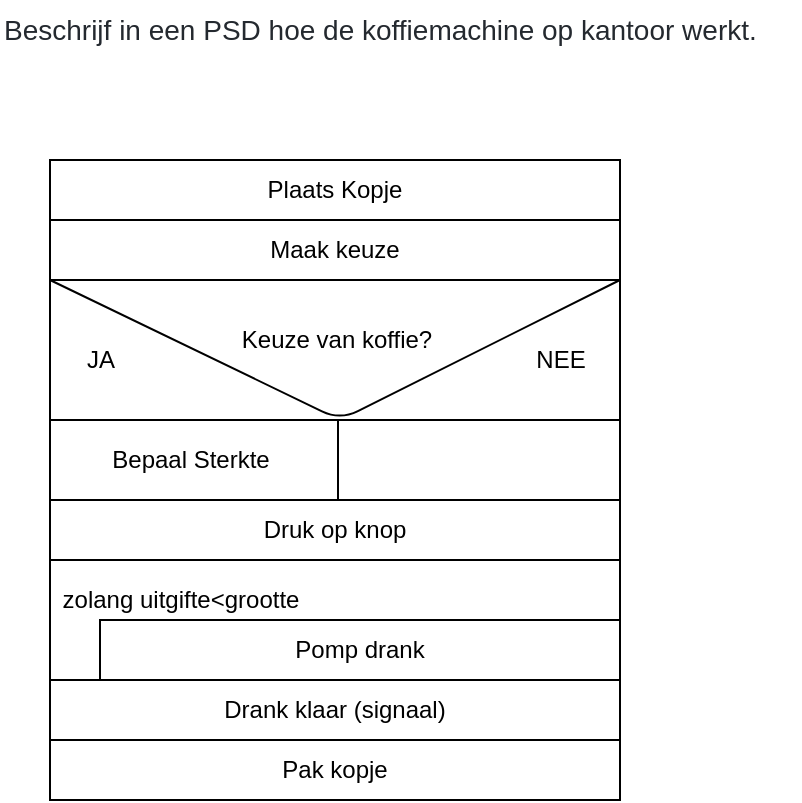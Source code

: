 <mxfile>
    <diagram id="V-x2229Jl7bQCSxkFEXL" name="Page-1">
        <mxGraphModel dx="668" dy="608" grid="1" gridSize="10" guides="1" tooltips="1" connect="1" arrows="1" fold="1" page="1" pageScale="1" pageWidth="850" pageHeight="1100" math="0" shadow="0">
            <root>
                <mxCell id="0"/>
                <mxCell id="1" parent="0"/>
                <mxCell id="3" value="Plaats Kopje" style="rounded=0;whiteSpace=wrap;html=1;align=center;" parent="1" vertex="1">
                    <mxGeometry x="95" y="210" width="285" height="30" as="geometry"/>
                </mxCell>
                <mxCell id="5" value="Maak keuze" style="rounded=0;whiteSpace=wrap;html=1;align=center;" parent="1" vertex="1">
                    <mxGeometry x="95" y="240" width="285" height="30" as="geometry"/>
                </mxCell>
                <mxCell id="20" value="" style="rounded=0;whiteSpace=wrap;html=1;" vertex="1" parent="1">
                    <mxGeometry x="95" y="270" width="285" height="70" as="geometry"/>
                </mxCell>
                <mxCell id="23" value="" style="endArrow=none;html=1;entryX=1;entryY=0;entryDx=0;entryDy=0;exitX=0;exitY=0;exitDx=0;exitDy=0;" edge="1" parent="1" source="20" target="20">
                    <mxGeometry width="50" height="50" relative="1" as="geometry">
                        <mxPoint x="180" y="270" as="sourcePoint"/>
                        <mxPoint x="340" y="300" as="targetPoint"/>
                        <Array as="points">
                            <mxPoint x="240" y="340"/>
                        </Array>
                    </mxGeometry>
                </mxCell>
                <mxCell id="24" value="Keuze van koffie?" style="text;html=1;resizable=0;autosize=1;align=center;verticalAlign=middle;points=[];fillColor=none;strokeColor=none;rounded=0;" vertex="1" parent="1">
                    <mxGeometry x="182.5" y="290" width="110" height="20" as="geometry"/>
                </mxCell>
                <mxCell id="25" value="JA" style="text;html=1;resizable=0;autosize=1;align=center;verticalAlign=middle;points=[];fillColor=none;strokeColor=none;rounded=0;" vertex="1" parent="1">
                    <mxGeometry x="105" y="300" width="30" height="20" as="geometry"/>
                </mxCell>
                <mxCell id="26" value="NEE" style="text;html=1;resizable=0;autosize=1;align=center;verticalAlign=middle;points=[];fillColor=none;strokeColor=none;rounded=0;" vertex="1" parent="1">
                    <mxGeometry x="330" y="300" width="40" height="20" as="geometry"/>
                </mxCell>
                <mxCell id="27" value="" style="rounded=0;whiteSpace=wrap;html=1;" vertex="1" parent="1">
                    <mxGeometry x="95" y="340" width="285" height="40" as="geometry"/>
                </mxCell>
                <mxCell id="28" value="" style="line;strokeWidth=1;direction=south;html=1;" vertex="1" parent="1">
                    <mxGeometry x="234" y="340" width="10" height="40" as="geometry"/>
                </mxCell>
                <mxCell id="29" value="Bepaal Sterkte" style="text;html=1;resizable=0;autosize=1;align=center;verticalAlign=middle;points=[];fillColor=none;strokeColor=none;rounded=0;" vertex="1" parent="1">
                    <mxGeometry x="120" y="350" width="90" height="20" as="geometry"/>
                </mxCell>
                <mxCell id="30" value="Druk op knop" style="rounded=0;whiteSpace=wrap;html=1;strokeWidth=1;" vertex="1" parent="1">
                    <mxGeometry x="95" y="380" width="285" height="30" as="geometry"/>
                </mxCell>
                <mxCell id="33" value="" style="shape=corner;whiteSpace=wrap;html=1;strokeWidth=1;dx=25;dy=30;" vertex="1" parent="1">
                    <mxGeometry x="95" y="410" width="285" height="60" as="geometry"/>
                </mxCell>
                <mxCell id="34" value="zolang uitgifte&amp;lt;grootte" style="text;html=1;resizable=0;autosize=1;align=center;verticalAlign=middle;points=[];fillColor=none;strokeColor=none;rounded=0;" vertex="1" parent="1">
                    <mxGeometry x="95" y="420" width="130" height="20" as="geometry"/>
                </mxCell>
                <mxCell id="35" value="Pomp drank" style="rounded=0;whiteSpace=wrap;html=1;strokeWidth=1;" vertex="1" parent="1">
                    <mxGeometry x="120" y="440" width="260" height="30" as="geometry"/>
                </mxCell>
                <mxCell id="36" value="Drank klaar (signaal)" style="rounded=0;whiteSpace=wrap;html=1;strokeWidth=1;" vertex="1" parent="1">
                    <mxGeometry x="95" y="470" width="285" height="30" as="geometry"/>
                </mxCell>
                <mxCell id="37" value="Pak kopje" style="rounded=0;whiteSpace=wrap;html=1;strokeWidth=1;" vertex="1" parent="1">
                    <mxGeometry x="95" y="500" width="285" height="30" as="geometry"/>
                </mxCell>
                <mxCell id="38" value="&lt;span style=&quot;color: rgb(36, 41, 47); font-size: 14px; font-style: normal; font-weight: 400; letter-spacing: normal; text-indent: 0px; text-transform: none; word-spacing: 0px; background-color: rgb(255, 255, 255); text-decoration: none; display: inline; float: none;&quot;&gt;Beschrijf in een PSD hoe de koffiemachine op kantoor werkt.&lt;/span&gt;" style="text;whiteSpace=wrap;html=1;" vertex="1" parent="1">
                    <mxGeometry x="70" y="130" width="400" height="30" as="geometry"/>
                </mxCell>
            </root>
        </mxGraphModel>
    </diagram>
</mxfile>